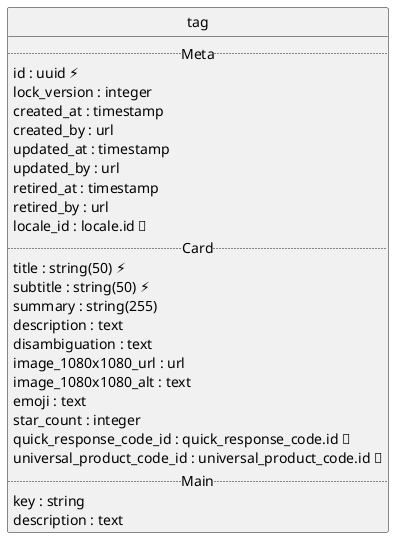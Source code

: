 @startuml uml
skinparam monochrome true
skinparam linetype ortho
hide circle

entity tag {
  .. Meta ..
  id : uuid ⚡
  lock_version : integer
  created_at : timestamp
  created_by : url
  updated_at : timestamp
  updated_by : url
  retired_at : timestamp
  retired_by : url
  locale_id : locale.id 🔑
  .. Card ..
  title : string(50) ⚡
  subtitle : string(50) ⚡
  summary : string(255)
  description : text
  disambiguation : text
  image_1080x1080_url : url
  image_1080x1080_alt : text
  emoji : text
  star_count : integer
  quick_response_code_id : quick_response_code.id 🔑
  universal_product_code_id : universal_product_code.id 🔑
  .. Main ..
  key : string
  description : text
}

@enduml
